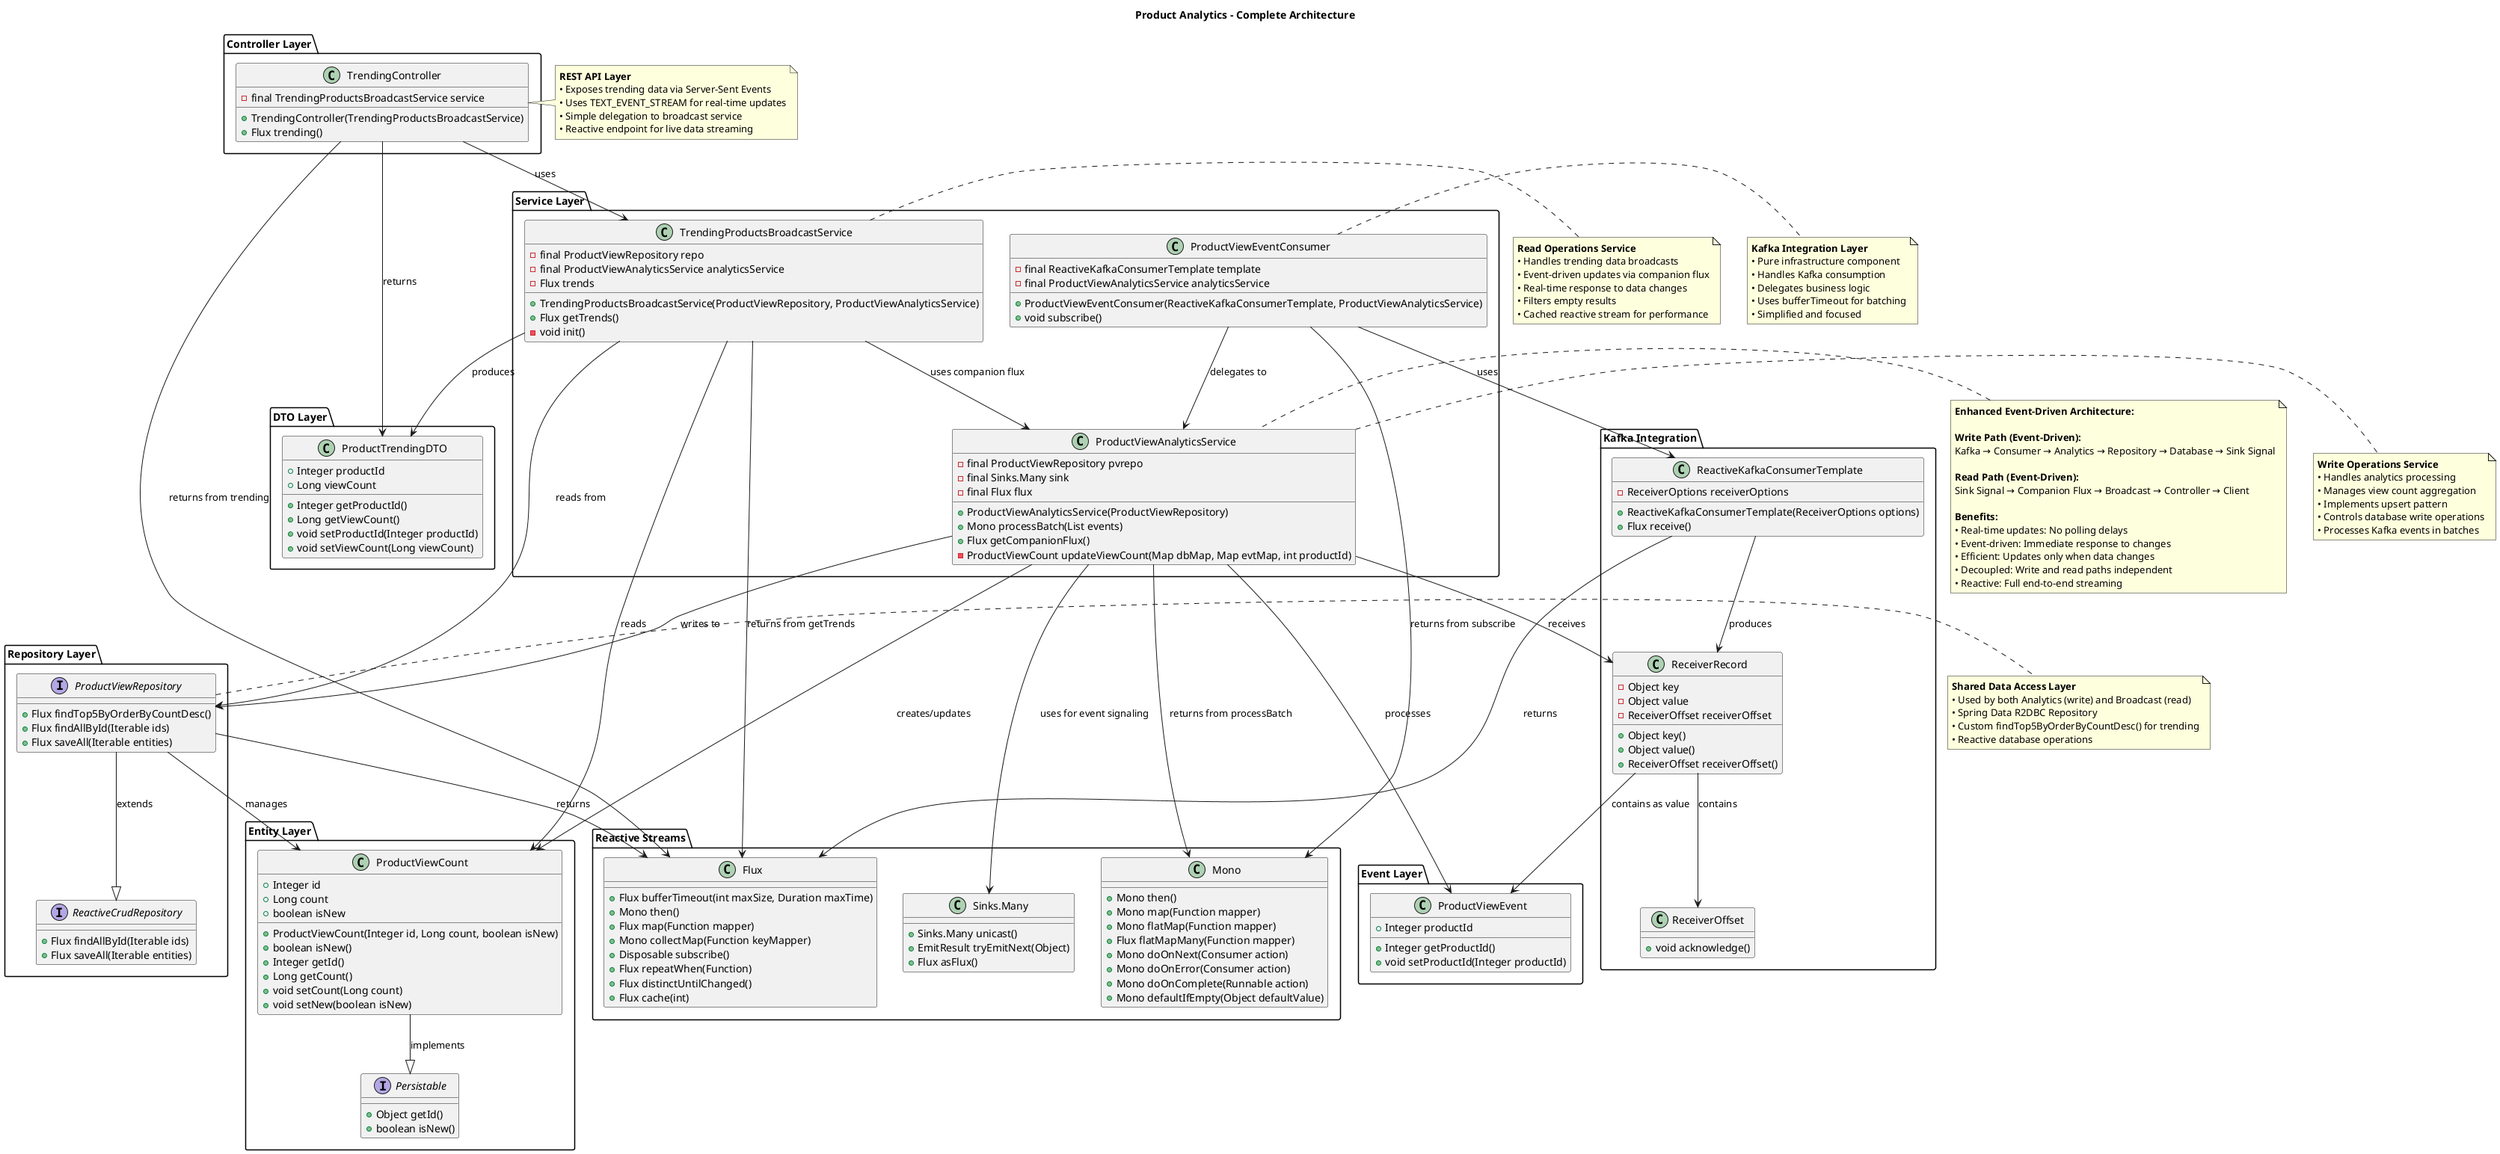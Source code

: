 @startuml ProductViewEventConsumer Class Diagram

title Product Analytics - Complete Architecture

package "Controller Layer" {
    class TrendingController {
        - final TrendingProductsBroadcastService service
        
        + TrendingController(TrendingProductsBroadcastService)
        + Flux trending()
    }
}

package "Service Layer" {
    class ProductViewEventConsumer {
        - final ReactiveKafkaConsumerTemplate template
        - final ProductViewAnalyticsService analyticsService
        
        + ProductViewEventConsumer(ReactiveKafkaConsumerTemplate, ProductViewAnalyticsService)
        + void subscribe()
    }
    
    class ProductViewAnalyticsService {
        - final ProductViewRepository pvrepo
        - final Sinks.Many sink
        - final Flux flux
        
        + ProductViewAnalyticsService(ProductViewRepository)
        + Mono processBatch(List events)
        + Flux getCompanionFlux()
        - ProductViewCount updateViewCount(Map dbMap, Map evtMap, int productId)
    }
    
    class TrendingProductsBroadcastService {
        - final ProductViewRepository repo
        - final ProductViewAnalyticsService analyticsService
        - Flux trends
        
        + TrendingProductsBroadcastService(ProductViewRepository, ProductViewAnalyticsService)
        + Flux getTrends()
        - void init()
    }
}

package "Repository Layer" {
    interface ProductViewRepository {
        + Flux findTop5ByOrderByCountDesc()
        + Flux findAllById(Iterable ids)
        + Flux saveAll(Iterable entities)
    }
    
    interface ReactiveCrudRepository {
        + Flux findAllById(Iterable ids)
        + Flux saveAll(Iterable entities)
    }
}

package "Entity Layer" {
    class ProductViewCount {
        + Integer id
        + Long count
        + boolean isNew
        
        + ProductViewCount(Integer id, Long count, boolean isNew)
        + boolean isNew()
        + Integer getId()
        + Long getCount()
        + void setCount(Long count)
        + void setNew(boolean isNew)
    }
    
    interface Persistable {
        + Object getId()
        + boolean isNew()
    }
}

package "DTO Layer" {
    class ProductTrendingDTO {
        + Integer productId
        + Long viewCount
        
        + Integer getProductId()
        + Long getViewCount()
        + void setProductId(Integer productId)
        + void setViewCount(Long viewCount)
    }
}

package "Event Layer" {
    class ProductViewEvent {
        + Integer productId
        
        + Integer getProductId()
        + void setProductId(Integer productId)
    }
}

package "Kafka Integration" {
    class ReactiveKafkaConsumerTemplate {
        - ReceiverOptions receiverOptions
        
        + ReactiveKafkaConsumerTemplate(ReceiverOptions options)
        + Flux receive()
    }
    
    class ReceiverRecord {
        - Object key
        - Object value
        - ReceiverOffset receiverOffset
        
        + Object key()
        + Object value()
        + ReceiverOffset receiverOffset()
    }
    
    class ReceiverOffset {
        + void acknowledge()
    }
}

package "Reactive Streams" {
    class Mono {
        + Mono then()
        + Mono map(Function mapper)
        + Mono flatMap(Function mapper)
        + Flux flatMapMany(Function mapper)
        + Mono doOnNext(Consumer action)
        + Mono doOnError(Consumer action)
        + Mono doOnComplete(Runnable action)
        + Mono defaultIfEmpty(Object defaultValue)
    }
    
    class Flux {
        + Flux bufferTimeout(int maxSize, Duration maxTime)
        + Mono then()
        + Flux map(Function mapper)
        + Mono collectMap(Function keyMapper)
        + Disposable subscribe()
        + Flux repeatWhen(Function)
        + Flux distinctUntilChanged()
        + Flux cache(int)
    }
    
    class "Sinks.Many" as SinksMany {
        + Sinks.Many unicast()
        + EmitResult tryEmitNext(Object)
        + Flux asFlux()
    }
}

TrendingController --> TrendingProductsBroadcastService : uses

ProductViewEventConsumer --> ReactiveKafkaConsumerTemplate : uses
ProductViewEventConsumer --> ProductViewAnalyticsService : delegates to

ProductViewAnalyticsService --> ProductViewRepository : writes to
TrendingProductsBroadcastService --> ProductViewRepository : reads from
TrendingProductsBroadcastService --> ProductViewAnalyticsService : uses companion flux

ProductViewAnalyticsService --> ProductViewEvent : processes
ProductViewAnalyticsService --> ProductViewCount : creates/updates
ProductViewAnalyticsService --> ReceiverRecord : receives
ProductViewAnalyticsService --> SinksMany : uses for event signaling

TrendingProductsBroadcastService --> ProductViewCount : reads
TrendingProductsBroadcastService --> ProductTrendingDTO : produces

TrendingController --> ProductTrendingDTO : returns

ProductViewRepository --> ProductViewCount : manages
ProductViewRepository --|> ReactiveCrudRepository : extends

ProductViewCount --|> Persistable : implements

ReactiveKafkaConsumerTemplate --> ReceiverRecord : produces
ReceiverRecord --> ReceiverOffset : contains
ReceiverRecord --> ProductViewEvent : contains as value

ProductViewEventConsumer --> Mono : returns from subscribe
ProductViewAnalyticsService --> Mono : returns from processBatch
TrendingProductsBroadcastService --> Flux : returns from getTrends
TrendingController --> Flux : returns from trending
ReactiveKafkaConsumerTemplate --> Flux : returns
ProductViewRepository --> Flux : returns

note right of TrendingController
  **REST API Layer**
  • Exposes trending data via Server-Sent Events
  • Uses TEXT_EVENT_STREAM for real-time updates
  • Simple delegation to broadcast service
  • Reactive endpoint for live data streaming
end note

note right of ProductViewEventConsumer
  **Kafka Integration Layer**
  • Pure infrastructure component
  • Handles Kafka consumption
  • Delegates business logic
  • Uses bufferTimeout for batching
  • Simplified and focused
end note

note right of ProductViewAnalyticsService
  **Write Operations Service**
  • Handles analytics processing
  • Manages view count aggregation
  • Implements upsert pattern
  • Controls database write operations
  • Processes Kafka events in batches
end note

note right of TrendingProductsBroadcastService
  **Read Operations Service**
  • Handles trending data broadcasts
  • Event-driven updates via companion flux
  • Real-time response to data changes
  • Filters empty results
  • Cached reactive stream for performance
end note

note right of ProductViewRepository  
  **Shared Data Access Layer**
  • Used by both Analytics (write) and Broadcast (read)
  • Spring Data R2DBC Repository
  • Custom findTop5ByOrderByCountDesc() for trending
  • Reactive database operations
end note

note left of ProductViewAnalyticsService
  **Enhanced Event-Driven Architecture:**
  
  **Write Path (Event-Driven):**
  Kafka → Consumer → Analytics → Repository → Database → Sink Signal
  
  **Read Path (Event-Driven):**
  Sink Signal → Companion Flux → Broadcast → Controller → Client
  
  **Benefits:**
  • Real-time updates: No polling delays
  • Event-driven: Immediate response to changes
  • Efficient: Updates only when data changes
  • Decoupled: Write and read paths independent
  • Reactive: Full end-to-end streaming
end note

@enduml